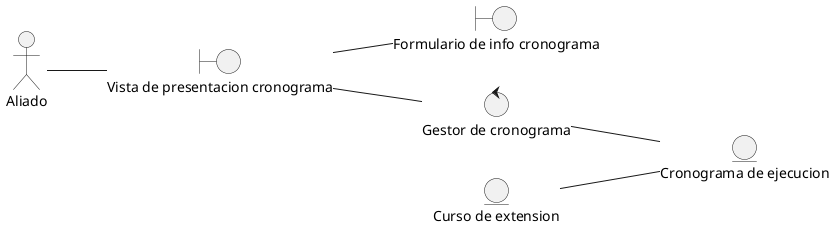 @startuml DiagramaDeClasePresentarCronograma
left to right direction

actor "Aliado" as actorAliado

entity "Cronograma de ejecucion" as entidadCronogramaEjecucion
entity "Curso de extension" as entidadCursoExtension

boundary "Vista de presentacion cronograma" as vistaPresentacionCronograma
boundary "Formulario de info cronograma" as vistaFormularioInfo

control "Gestor de cronograma" as ctrlGestorCronograma

actorAliado -- vistaPresentacionCronograma
vistaPresentacionCronograma -- vistaFormularioInfo
vistaPresentacionCronograma -- ctrlGestorCronograma
ctrlGestorCronograma -- entidadCronogramaEjecucion
entidadCursoExtension -- entidadCronogramaEjecucion

@enduml